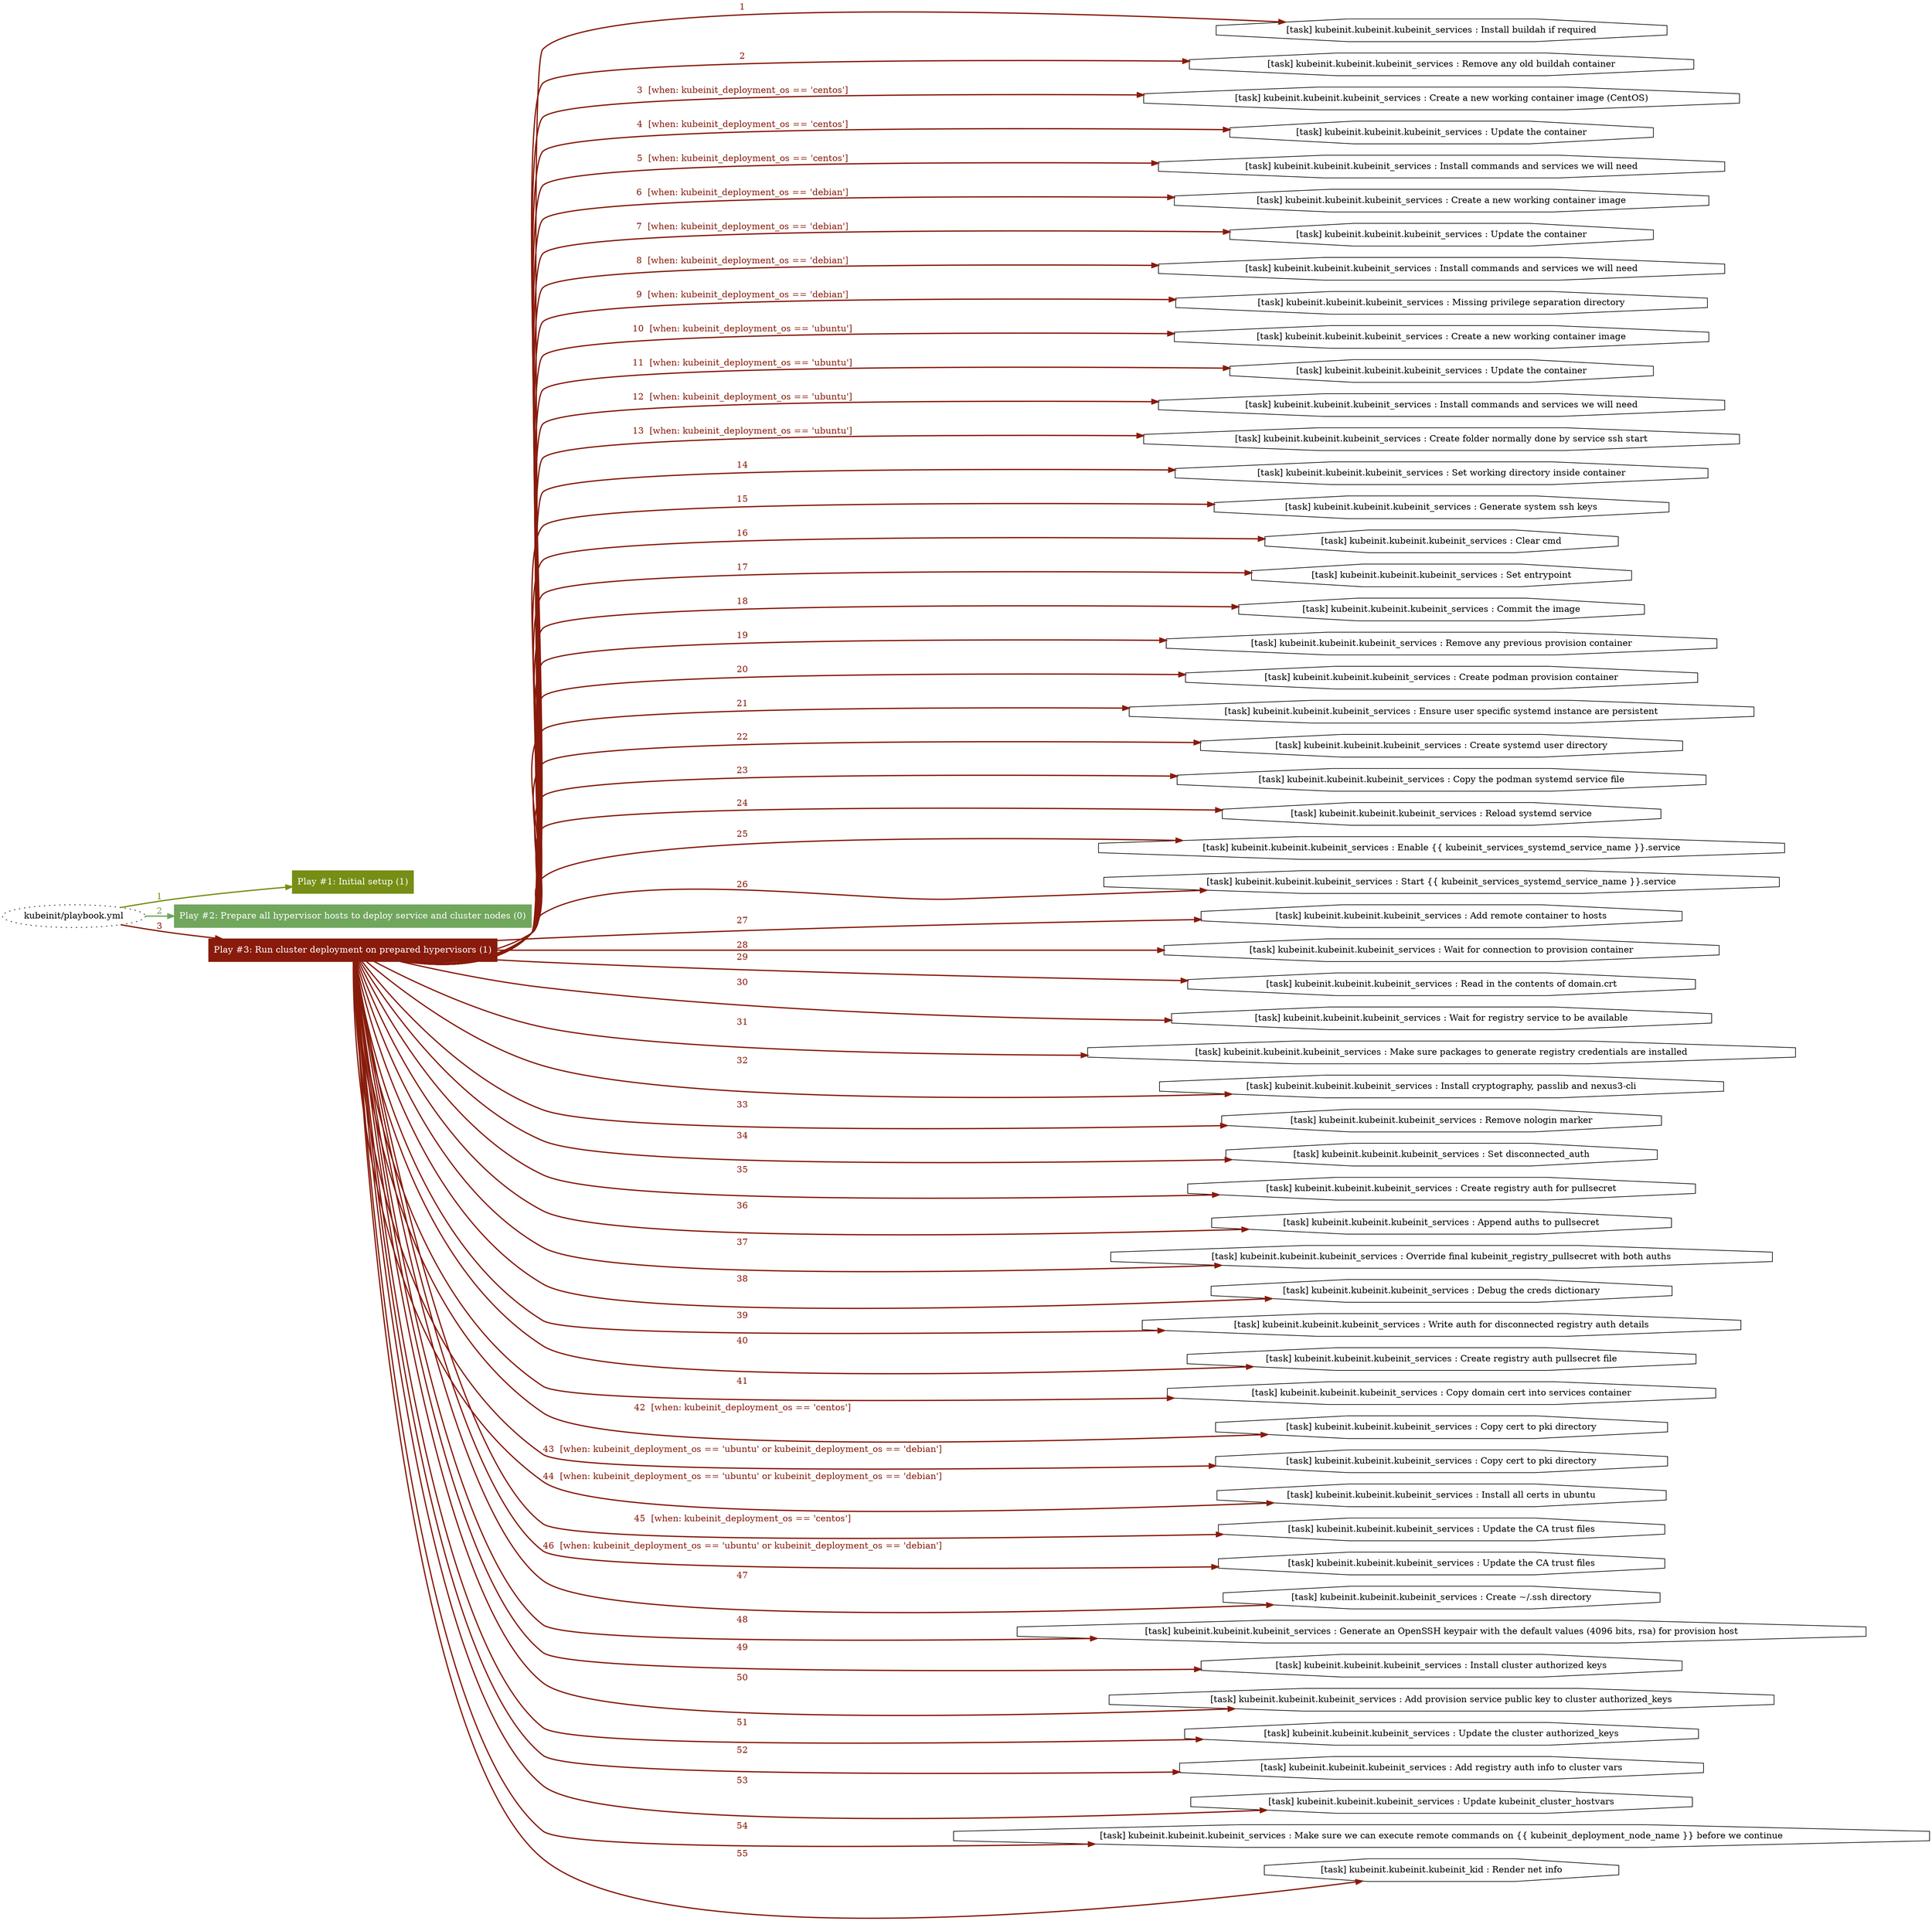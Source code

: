 digraph "kubeinit/playbook.yml "{
	graph [concentrate=true ordering=in rankdir=LR ratio=fill]
	edge [esep=5 sep=10]
	"kubeinit/playbook.yml" [id=root_node style=dotted]
	subgraph "Play #1: Initial setup (1) "{
		"Play #1: Initial setup (1)" [color="#768e15" fontcolor="#ffffff" id="play_c9f8b22f-5595-4347-80f6-857d1be9e843" shape=box style=filled tooltip=localhost]
		"kubeinit/playbook.yml" -> "Play #1: Initial setup (1)" [label=1 color="#768e15" fontcolor="#768e15" id="edge_f1d3d344-e5ad-47c9-93e3-4f072e4108cf" style=bold]
	}
	subgraph "Play #2: Prepare all hypervisor hosts to deploy service and cluster nodes (0) "{
		"Play #2: Prepare all hypervisor hosts to deploy service and cluster nodes (0)" [color="#71a65d" fontcolor="#ffffff" id="play_96ae4bcc-0c53-42a1-9388-ca610afab667" shape=box style=filled tooltip=""]
		"kubeinit/playbook.yml" -> "Play #2: Prepare all hypervisor hosts to deploy service and cluster nodes (0)" [label=2 color="#71a65d" fontcolor="#71a65d" id="edge_a1d12eea-6ec5-40a1-ae2e-e69968babbdb" style=bold]
	}
	subgraph "Play #3: Run cluster deployment on prepared hypervisors (1) "{
		"Play #3: Run cluster deployment on prepared hypervisors (1)" [color="#881b0b" fontcolor="#ffffff" id="play_442ac17f-4831-4b1b-a1be-feda1db00751" shape=box style=filled tooltip=localhost]
		"kubeinit/playbook.yml" -> "Play #3: Run cluster deployment on prepared hypervisors (1)" [label=3 color="#881b0b" fontcolor="#881b0b" id="edge_92721e0c-489e-4f0d-91ed-c3e7374f176e" style=bold]
		"task_f1bcdc63-96ab-4ff9-bd55-5c1ca1c20ac9" [label="[task] kubeinit.kubeinit.kubeinit_services : Install buildah if required" id="task_f1bcdc63-96ab-4ff9-bd55-5c1ca1c20ac9" shape=octagon tooltip="[task] kubeinit.kubeinit.kubeinit_services : Install buildah if required"]
		"Play #3: Run cluster deployment on prepared hypervisors (1)" -> "task_f1bcdc63-96ab-4ff9-bd55-5c1ca1c20ac9" [label=1 color="#881b0b" fontcolor="#881b0b" id="edge_e316c6c3-6e1a-4c7e-900e-90459773847b" style=bold]
		"task_d7957743-6369-469b-af47-c2e1c64cc93a" [label="[task] kubeinit.kubeinit.kubeinit_services : Remove any old buildah container" id="task_d7957743-6369-469b-af47-c2e1c64cc93a" shape=octagon tooltip="[task] kubeinit.kubeinit.kubeinit_services : Remove any old buildah container"]
		"Play #3: Run cluster deployment on prepared hypervisors (1)" -> "task_d7957743-6369-469b-af47-c2e1c64cc93a" [label=2 color="#881b0b" fontcolor="#881b0b" id="edge_cc81a331-e408-439f-8c75-3270047a9de7" style=bold]
		"task_7e302800-b649-47fa-955e-25f22545a563" [label="[task] kubeinit.kubeinit.kubeinit_services : Create a new working container image (CentOS)" id="task_7e302800-b649-47fa-955e-25f22545a563" shape=octagon tooltip="[task] kubeinit.kubeinit.kubeinit_services : Create a new working container image (CentOS)"]
		"Play #3: Run cluster deployment on prepared hypervisors (1)" -> "task_7e302800-b649-47fa-955e-25f22545a563" [label="3  [when: kubeinit_deployment_os == 'centos']" color="#881b0b" fontcolor="#881b0b" id="edge_3576d63f-d298-4c37-a969-bc0ae53daf35" style=bold]
		"task_6a7c39e7-6962-4206-ad25-b2d3220dbc3b" [label="[task] kubeinit.kubeinit.kubeinit_services : Update the container" id="task_6a7c39e7-6962-4206-ad25-b2d3220dbc3b" shape=octagon tooltip="[task] kubeinit.kubeinit.kubeinit_services : Update the container"]
		"Play #3: Run cluster deployment on prepared hypervisors (1)" -> "task_6a7c39e7-6962-4206-ad25-b2d3220dbc3b" [label="4  [when: kubeinit_deployment_os == 'centos']" color="#881b0b" fontcolor="#881b0b" id="edge_9dce118e-11e1-40b7-871a-0315d1079b6e" style=bold]
		"task_35cfb788-8814-42ff-85ea-e2ebafda2c32" [label="[task] kubeinit.kubeinit.kubeinit_services : Install commands and services we will need" id="task_35cfb788-8814-42ff-85ea-e2ebafda2c32" shape=octagon tooltip="[task] kubeinit.kubeinit.kubeinit_services : Install commands and services we will need"]
		"Play #3: Run cluster deployment on prepared hypervisors (1)" -> "task_35cfb788-8814-42ff-85ea-e2ebafda2c32" [label="5  [when: kubeinit_deployment_os == 'centos']" color="#881b0b" fontcolor="#881b0b" id="edge_3014a943-6d0d-4274-9a06-51babb1d498c" style=bold]
		"task_c808e3ed-ae9c-4711-99cc-a993f9cc0dd6" [label="[task] kubeinit.kubeinit.kubeinit_services : Create a new working container image" id="task_c808e3ed-ae9c-4711-99cc-a993f9cc0dd6" shape=octagon tooltip="[task] kubeinit.kubeinit.kubeinit_services : Create a new working container image"]
		"Play #3: Run cluster deployment on prepared hypervisors (1)" -> "task_c808e3ed-ae9c-4711-99cc-a993f9cc0dd6" [label="6  [when: kubeinit_deployment_os == 'debian']" color="#881b0b" fontcolor="#881b0b" id="edge_2fe3df07-528f-4e35-8da8-f77929fb4890" style=bold]
		"task_a7c86cb8-4626-4fec-bfcb-a7a1d071871c" [label="[task] kubeinit.kubeinit.kubeinit_services : Update the container" id="task_a7c86cb8-4626-4fec-bfcb-a7a1d071871c" shape=octagon tooltip="[task] kubeinit.kubeinit.kubeinit_services : Update the container"]
		"Play #3: Run cluster deployment on prepared hypervisors (1)" -> "task_a7c86cb8-4626-4fec-bfcb-a7a1d071871c" [label="7  [when: kubeinit_deployment_os == 'debian']" color="#881b0b" fontcolor="#881b0b" id="edge_1528a082-7f74-4622-9615-eff11b75857a" style=bold]
		"task_607a9b38-eaaf-4aef-bbf2-6f8e9d07d053" [label="[task] kubeinit.kubeinit.kubeinit_services : Install commands and services we will need" id="task_607a9b38-eaaf-4aef-bbf2-6f8e9d07d053" shape=octagon tooltip="[task] kubeinit.kubeinit.kubeinit_services : Install commands and services we will need"]
		"Play #3: Run cluster deployment on prepared hypervisors (1)" -> "task_607a9b38-eaaf-4aef-bbf2-6f8e9d07d053" [label="8  [when: kubeinit_deployment_os == 'debian']" color="#881b0b" fontcolor="#881b0b" id="edge_c026cd25-60f4-40d4-93fa-61b2206616c2" style=bold]
		"task_8fcc5316-5be3-4658-9ecf-6249f32f3ad9" [label="[task] kubeinit.kubeinit.kubeinit_services : Missing privilege separation directory" id="task_8fcc5316-5be3-4658-9ecf-6249f32f3ad9" shape=octagon tooltip="[task] kubeinit.kubeinit.kubeinit_services : Missing privilege separation directory"]
		"Play #3: Run cluster deployment on prepared hypervisors (1)" -> "task_8fcc5316-5be3-4658-9ecf-6249f32f3ad9" [label="9  [when: kubeinit_deployment_os == 'debian']" color="#881b0b" fontcolor="#881b0b" id="edge_5ebb504b-db8d-4278-b4fb-8b918bc076eb" style=bold]
		"task_c4da4bcc-5494-4800-b07a-03cd9512b814" [label="[task] kubeinit.kubeinit.kubeinit_services : Create a new working container image" id="task_c4da4bcc-5494-4800-b07a-03cd9512b814" shape=octagon tooltip="[task] kubeinit.kubeinit.kubeinit_services : Create a new working container image"]
		"Play #3: Run cluster deployment on prepared hypervisors (1)" -> "task_c4da4bcc-5494-4800-b07a-03cd9512b814" [label="10  [when: kubeinit_deployment_os == 'ubuntu']" color="#881b0b" fontcolor="#881b0b" id="edge_497783e1-b26d-4736-b46a-61763c4a6631" style=bold]
		"task_4fb2d678-501a-4be6-86a3-6d898ad68dc3" [label="[task] kubeinit.kubeinit.kubeinit_services : Update the container" id="task_4fb2d678-501a-4be6-86a3-6d898ad68dc3" shape=octagon tooltip="[task] kubeinit.kubeinit.kubeinit_services : Update the container"]
		"Play #3: Run cluster deployment on prepared hypervisors (1)" -> "task_4fb2d678-501a-4be6-86a3-6d898ad68dc3" [label="11  [when: kubeinit_deployment_os == 'ubuntu']" color="#881b0b" fontcolor="#881b0b" id="edge_2d77e926-058b-4b81-9087-87aec42d65b9" style=bold]
		"task_104e168a-aa11-4985-b9e8-f4fc12e1ff23" [label="[task] kubeinit.kubeinit.kubeinit_services : Install commands and services we will need" id="task_104e168a-aa11-4985-b9e8-f4fc12e1ff23" shape=octagon tooltip="[task] kubeinit.kubeinit.kubeinit_services : Install commands and services we will need"]
		"Play #3: Run cluster deployment on prepared hypervisors (1)" -> "task_104e168a-aa11-4985-b9e8-f4fc12e1ff23" [label="12  [when: kubeinit_deployment_os == 'ubuntu']" color="#881b0b" fontcolor="#881b0b" id="edge_2638a47d-fdb3-491b-a39f-7fb8d70c67f4" style=bold]
		"task_adca8f9d-5710-4a6e-8db2-a4d5c0f29710" [label="[task] kubeinit.kubeinit.kubeinit_services : Create folder normally done by service ssh start" id="task_adca8f9d-5710-4a6e-8db2-a4d5c0f29710" shape=octagon tooltip="[task] kubeinit.kubeinit.kubeinit_services : Create folder normally done by service ssh start"]
		"Play #3: Run cluster deployment on prepared hypervisors (1)" -> "task_adca8f9d-5710-4a6e-8db2-a4d5c0f29710" [label="13  [when: kubeinit_deployment_os == 'ubuntu']" color="#881b0b" fontcolor="#881b0b" id="edge_d23345c3-c5d0-495d-9273-d0db884e3b03" style=bold]
		"task_ac91489c-8b1b-4c90-8236-2ce9c4cf7cf6" [label="[task] kubeinit.kubeinit.kubeinit_services : Set working directory inside container" id="task_ac91489c-8b1b-4c90-8236-2ce9c4cf7cf6" shape=octagon tooltip="[task] kubeinit.kubeinit.kubeinit_services : Set working directory inside container"]
		"Play #3: Run cluster deployment on prepared hypervisors (1)" -> "task_ac91489c-8b1b-4c90-8236-2ce9c4cf7cf6" [label=14 color="#881b0b" fontcolor="#881b0b" id="edge_cb07217d-197b-4b87-84fe-d2a06ddad721" style=bold]
		"task_729acd68-450a-4d91-a015-be9bca4fc001" [label="[task] kubeinit.kubeinit.kubeinit_services : Generate system ssh keys" id="task_729acd68-450a-4d91-a015-be9bca4fc001" shape=octagon tooltip="[task] kubeinit.kubeinit.kubeinit_services : Generate system ssh keys"]
		"Play #3: Run cluster deployment on prepared hypervisors (1)" -> "task_729acd68-450a-4d91-a015-be9bca4fc001" [label=15 color="#881b0b" fontcolor="#881b0b" id="edge_b3bf817f-36fc-49e7-ae28-d701c39d7c8c" style=bold]
		"task_7f07fae0-dd3e-4faf-af91-b0bdb6c4a0df" [label="[task] kubeinit.kubeinit.kubeinit_services : Clear cmd" id="task_7f07fae0-dd3e-4faf-af91-b0bdb6c4a0df" shape=octagon tooltip="[task] kubeinit.kubeinit.kubeinit_services : Clear cmd"]
		"Play #3: Run cluster deployment on prepared hypervisors (1)" -> "task_7f07fae0-dd3e-4faf-af91-b0bdb6c4a0df" [label=16 color="#881b0b" fontcolor="#881b0b" id="edge_775605d0-271c-4df2-b14c-533f73ed0d86" style=bold]
		"task_999ce54a-0695-46b8-bfb6-aab05b9fb79d" [label="[task] kubeinit.kubeinit.kubeinit_services : Set entrypoint" id="task_999ce54a-0695-46b8-bfb6-aab05b9fb79d" shape=octagon tooltip="[task] kubeinit.kubeinit.kubeinit_services : Set entrypoint"]
		"Play #3: Run cluster deployment on prepared hypervisors (1)" -> "task_999ce54a-0695-46b8-bfb6-aab05b9fb79d" [label=17 color="#881b0b" fontcolor="#881b0b" id="edge_708bdbd4-db6c-4eb4-8c68-c8f6e86277ce" style=bold]
		"task_47e65858-d5d8-4f49-bd13-6a77fe0eb108" [label="[task] kubeinit.kubeinit.kubeinit_services : Commit the image" id="task_47e65858-d5d8-4f49-bd13-6a77fe0eb108" shape=octagon tooltip="[task] kubeinit.kubeinit.kubeinit_services : Commit the image"]
		"Play #3: Run cluster deployment on prepared hypervisors (1)" -> "task_47e65858-d5d8-4f49-bd13-6a77fe0eb108" [label=18 color="#881b0b" fontcolor="#881b0b" id="edge_d60e59b6-eaeb-4747-92b2-3086f8425a51" style=bold]
		"task_9ca3ae52-abe5-41ac-b37e-2c94681074c5" [label="[task] kubeinit.kubeinit.kubeinit_services : Remove any previous provision container" id="task_9ca3ae52-abe5-41ac-b37e-2c94681074c5" shape=octagon tooltip="[task] kubeinit.kubeinit.kubeinit_services : Remove any previous provision container"]
		"Play #3: Run cluster deployment on prepared hypervisors (1)" -> "task_9ca3ae52-abe5-41ac-b37e-2c94681074c5" [label=19 color="#881b0b" fontcolor="#881b0b" id="edge_6ee3e53d-38ba-4efe-abdb-6c1be15eb071" style=bold]
		"task_504db0a3-9a85-4b82-99c4-0506fdd0943c" [label="[task] kubeinit.kubeinit.kubeinit_services : Create podman provision container" id="task_504db0a3-9a85-4b82-99c4-0506fdd0943c" shape=octagon tooltip="[task] kubeinit.kubeinit.kubeinit_services : Create podman provision container"]
		"Play #3: Run cluster deployment on prepared hypervisors (1)" -> "task_504db0a3-9a85-4b82-99c4-0506fdd0943c" [label=20 color="#881b0b" fontcolor="#881b0b" id="edge_f079f353-427c-4b8a-bd3b-6f9f8050464b" style=bold]
		"task_186f2309-bd24-43f7-a75e-f45e3b198927" [label="[task] kubeinit.kubeinit.kubeinit_services : Ensure user specific systemd instance are persistent" id="task_186f2309-bd24-43f7-a75e-f45e3b198927" shape=octagon tooltip="[task] kubeinit.kubeinit.kubeinit_services : Ensure user specific systemd instance are persistent"]
		"Play #3: Run cluster deployment on prepared hypervisors (1)" -> "task_186f2309-bd24-43f7-a75e-f45e3b198927" [label=21 color="#881b0b" fontcolor="#881b0b" id="edge_bd2f9574-91de-445c-b480-a9d3ce47304b" style=bold]
		"task_e4b91e47-ea2a-4f75-a43d-0d1bfc42bd3a" [label="[task] kubeinit.kubeinit.kubeinit_services : Create systemd user directory" id="task_e4b91e47-ea2a-4f75-a43d-0d1bfc42bd3a" shape=octagon tooltip="[task] kubeinit.kubeinit.kubeinit_services : Create systemd user directory"]
		"Play #3: Run cluster deployment on prepared hypervisors (1)" -> "task_e4b91e47-ea2a-4f75-a43d-0d1bfc42bd3a" [label=22 color="#881b0b" fontcolor="#881b0b" id="edge_7ed38df6-2120-4ef4-a56a-333569896d1b" style=bold]
		"task_de79bd2b-38b2-4052-a9ed-45eefb857407" [label="[task] kubeinit.kubeinit.kubeinit_services : Copy the podman systemd service file" id="task_de79bd2b-38b2-4052-a9ed-45eefb857407" shape=octagon tooltip="[task] kubeinit.kubeinit.kubeinit_services : Copy the podman systemd service file"]
		"Play #3: Run cluster deployment on prepared hypervisors (1)" -> "task_de79bd2b-38b2-4052-a9ed-45eefb857407" [label=23 color="#881b0b" fontcolor="#881b0b" id="edge_2b4fa3c1-ead1-45d7-9b90-dceca37e2f46" style=bold]
		"task_e4395a5c-5a9d-4379-af03-dc0c770d7297" [label="[task] kubeinit.kubeinit.kubeinit_services : Reload systemd service" id="task_e4395a5c-5a9d-4379-af03-dc0c770d7297" shape=octagon tooltip="[task] kubeinit.kubeinit.kubeinit_services : Reload systemd service"]
		"Play #3: Run cluster deployment on prepared hypervisors (1)" -> "task_e4395a5c-5a9d-4379-af03-dc0c770d7297" [label=24 color="#881b0b" fontcolor="#881b0b" id="edge_e7129052-1f9e-45fd-a9dd-7e6e9c078a16" style=bold]
		"task_a4540365-8619-4bde-a150-1d1ec92a5f2f" [label="[task] kubeinit.kubeinit.kubeinit_services : Enable {{ kubeinit_services_systemd_service_name }}.service" id="task_a4540365-8619-4bde-a150-1d1ec92a5f2f" shape=octagon tooltip="[task] kubeinit.kubeinit.kubeinit_services : Enable {{ kubeinit_services_systemd_service_name }}.service"]
		"Play #3: Run cluster deployment on prepared hypervisors (1)" -> "task_a4540365-8619-4bde-a150-1d1ec92a5f2f" [label=25 color="#881b0b" fontcolor="#881b0b" id="edge_707be5ca-a08d-4785-a9c9-8cb4015a9ea0" style=bold]
		"task_6fbb24af-633d-4b11-adef-1bb798c6812a" [label="[task] kubeinit.kubeinit.kubeinit_services : Start {{ kubeinit_services_systemd_service_name }}.service" id="task_6fbb24af-633d-4b11-adef-1bb798c6812a" shape=octagon tooltip="[task] kubeinit.kubeinit.kubeinit_services : Start {{ kubeinit_services_systemd_service_name }}.service"]
		"Play #3: Run cluster deployment on prepared hypervisors (1)" -> "task_6fbb24af-633d-4b11-adef-1bb798c6812a" [label=26 color="#881b0b" fontcolor="#881b0b" id="edge_a97b34ea-f9ca-4dde-bcb2-f3545bb729b8" style=bold]
		"task_f7dbc430-6bf5-4c8f-ba6f-1391f7072773" [label="[task] kubeinit.kubeinit.kubeinit_services : Add remote container to hosts" id="task_f7dbc430-6bf5-4c8f-ba6f-1391f7072773" shape=octagon tooltip="[task] kubeinit.kubeinit.kubeinit_services : Add remote container to hosts"]
		"Play #3: Run cluster deployment on prepared hypervisors (1)" -> "task_f7dbc430-6bf5-4c8f-ba6f-1391f7072773" [label=27 color="#881b0b" fontcolor="#881b0b" id="edge_ae6f39e7-adbf-46ee-94ba-49d3416daddc" style=bold]
		"task_a63fea39-e327-4ed2-b0d0-a3bb09be4f10" [label="[task] kubeinit.kubeinit.kubeinit_services : Wait for connection to provision container" id="task_a63fea39-e327-4ed2-b0d0-a3bb09be4f10" shape=octagon tooltip="[task] kubeinit.kubeinit.kubeinit_services : Wait for connection to provision container"]
		"Play #3: Run cluster deployment on prepared hypervisors (1)" -> "task_a63fea39-e327-4ed2-b0d0-a3bb09be4f10" [label=28 color="#881b0b" fontcolor="#881b0b" id="edge_ec1d9aa0-5305-4664-a6b5-a87b032b6440" style=bold]
		"task_187b8fc1-f2dd-43df-87fc-3653825d99d1" [label="[task] kubeinit.kubeinit.kubeinit_services : Read in the contents of domain.crt" id="task_187b8fc1-f2dd-43df-87fc-3653825d99d1" shape=octagon tooltip="[task] kubeinit.kubeinit.kubeinit_services : Read in the contents of domain.crt"]
		"Play #3: Run cluster deployment on prepared hypervisors (1)" -> "task_187b8fc1-f2dd-43df-87fc-3653825d99d1" [label=29 color="#881b0b" fontcolor="#881b0b" id="edge_baeb2031-3717-4c8b-8d4b-8ac2aec0088e" style=bold]
		"task_5949d8b2-9435-4532-a84e-acdd2af2796e" [label="[task] kubeinit.kubeinit.kubeinit_services : Wait for registry service to be available" id="task_5949d8b2-9435-4532-a84e-acdd2af2796e" shape=octagon tooltip="[task] kubeinit.kubeinit.kubeinit_services : Wait for registry service to be available"]
		"Play #3: Run cluster deployment on prepared hypervisors (1)" -> "task_5949d8b2-9435-4532-a84e-acdd2af2796e" [label=30 color="#881b0b" fontcolor="#881b0b" id="edge_15a03427-f8ea-4305-ac39-43a4b6dd64a9" style=bold]
		"task_fbaf3a1b-aac2-4082-b1c2-cf01621130a2" [label="[task] kubeinit.kubeinit.kubeinit_services : Make sure packages to generate registry credentials are installed" id="task_fbaf3a1b-aac2-4082-b1c2-cf01621130a2" shape=octagon tooltip="[task] kubeinit.kubeinit.kubeinit_services : Make sure packages to generate registry credentials are installed"]
		"Play #3: Run cluster deployment on prepared hypervisors (1)" -> "task_fbaf3a1b-aac2-4082-b1c2-cf01621130a2" [label=31 color="#881b0b" fontcolor="#881b0b" id="edge_25cebd70-ba3f-4c0c-bf3a-c78014c20440" style=bold]
		"task_c2e8bf15-69b1-46ec-8805-0d6e4d4a018c" [label="[task] kubeinit.kubeinit.kubeinit_services : Install cryptography, passlib and nexus3-cli" id="task_c2e8bf15-69b1-46ec-8805-0d6e4d4a018c" shape=octagon tooltip="[task] kubeinit.kubeinit.kubeinit_services : Install cryptography, passlib and nexus3-cli"]
		"Play #3: Run cluster deployment on prepared hypervisors (1)" -> "task_c2e8bf15-69b1-46ec-8805-0d6e4d4a018c" [label=32 color="#881b0b" fontcolor="#881b0b" id="edge_5dfbaeae-67cd-4857-ac51-b26b1aea7a52" style=bold]
		"task_5b66185a-2606-4c8b-868d-9ba677ec34f5" [label="[task] kubeinit.kubeinit.kubeinit_services : Remove nologin marker" id="task_5b66185a-2606-4c8b-868d-9ba677ec34f5" shape=octagon tooltip="[task] kubeinit.kubeinit.kubeinit_services : Remove nologin marker"]
		"Play #3: Run cluster deployment on prepared hypervisors (1)" -> "task_5b66185a-2606-4c8b-868d-9ba677ec34f5" [label=33 color="#881b0b" fontcolor="#881b0b" id="edge_f7331bb4-7dc0-4ea9-bc1b-72763bf637f0" style=bold]
		"task_3217dbec-e988-477e-92d5-190a6f68028b" [label="[task] kubeinit.kubeinit.kubeinit_services : Set disconnected_auth" id="task_3217dbec-e988-477e-92d5-190a6f68028b" shape=octagon tooltip="[task] kubeinit.kubeinit.kubeinit_services : Set disconnected_auth"]
		"Play #3: Run cluster deployment on prepared hypervisors (1)" -> "task_3217dbec-e988-477e-92d5-190a6f68028b" [label=34 color="#881b0b" fontcolor="#881b0b" id="edge_bc8e88b8-a286-4b2b-a01b-ddd45f53a777" style=bold]
		"task_0b4fffbd-6f81-4ce5-b17b-65d6ab6ff947" [label="[task] kubeinit.kubeinit.kubeinit_services : Create registry auth for pullsecret" id="task_0b4fffbd-6f81-4ce5-b17b-65d6ab6ff947" shape=octagon tooltip="[task] kubeinit.kubeinit.kubeinit_services : Create registry auth for pullsecret"]
		"Play #3: Run cluster deployment on prepared hypervisors (1)" -> "task_0b4fffbd-6f81-4ce5-b17b-65d6ab6ff947" [label=35 color="#881b0b" fontcolor="#881b0b" id="edge_50f0fb39-8084-41ee-aa26-e99321f32859" style=bold]
		"task_2d7965f3-75ca-4dab-8c4e-130574cf9e27" [label="[task] kubeinit.kubeinit.kubeinit_services : Append auths to pullsecret" id="task_2d7965f3-75ca-4dab-8c4e-130574cf9e27" shape=octagon tooltip="[task] kubeinit.kubeinit.kubeinit_services : Append auths to pullsecret"]
		"Play #3: Run cluster deployment on prepared hypervisors (1)" -> "task_2d7965f3-75ca-4dab-8c4e-130574cf9e27" [label=36 color="#881b0b" fontcolor="#881b0b" id="edge_856ccab7-56bc-4e18-923e-ea45b794709b" style=bold]
		"task_f17a39c1-9432-4d27-bd06-c494e89eccf7" [label="[task] kubeinit.kubeinit.kubeinit_services : Override final kubeinit_registry_pullsecret with both auths" id="task_f17a39c1-9432-4d27-bd06-c494e89eccf7" shape=octagon tooltip="[task] kubeinit.kubeinit.kubeinit_services : Override final kubeinit_registry_pullsecret with both auths"]
		"Play #3: Run cluster deployment on prepared hypervisors (1)" -> "task_f17a39c1-9432-4d27-bd06-c494e89eccf7" [label=37 color="#881b0b" fontcolor="#881b0b" id="edge_4f7c3115-c1df-4540-9928-a53ad5172796" style=bold]
		"task_f29efc2f-8dc6-47aa-96f5-0ec98cca1d26" [label="[task] kubeinit.kubeinit.kubeinit_services : Debug the creds dictionary" id="task_f29efc2f-8dc6-47aa-96f5-0ec98cca1d26" shape=octagon tooltip="[task] kubeinit.kubeinit.kubeinit_services : Debug the creds dictionary"]
		"Play #3: Run cluster deployment on prepared hypervisors (1)" -> "task_f29efc2f-8dc6-47aa-96f5-0ec98cca1d26" [label=38 color="#881b0b" fontcolor="#881b0b" id="edge_ece70404-64a0-4f3f-a495-c88a351fe9a1" style=bold]
		"task_431538ad-dda6-4ba3-b4ae-5db1cd84593c" [label="[task] kubeinit.kubeinit.kubeinit_services : Write auth for disconnected registry auth details" id="task_431538ad-dda6-4ba3-b4ae-5db1cd84593c" shape=octagon tooltip="[task] kubeinit.kubeinit.kubeinit_services : Write auth for disconnected registry auth details"]
		"Play #3: Run cluster deployment on prepared hypervisors (1)" -> "task_431538ad-dda6-4ba3-b4ae-5db1cd84593c" [label=39 color="#881b0b" fontcolor="#881b0b" id="edge_afc6604e-f8e4-47b6-b9c2-4f386a31fc2e" style=bold]
		"task_41f3874c-c1af-4f61-913b-a20a54275c57" [label="[task] kubeinit.kubeinit.kubeinit_services : Create registry auth pullsecret file" id="task_41f3874c-c1af-4f61-913b-a20a54275c57" shape=octagon tooltip="[task] kubeinit.kubeinit.kubeinit_services : Create registry auth pullsecret file"]
		"Play #3: Run cluster deployment on prepared hypervisors (1)" -> "task_41f3874c-c1af-4f61-913b-a20a54275c57" [label=40 color="#881b0b" fontcolor="#881b0b" id="edge_e80f9ad6-dccf-462b-8b00-4486b5518d4e" style=bold]
		"task_9a63bf22-fff4-4c1d-8071-2fa0bfa6d659" [label="[task] kubeinit.kubeinit.kubeinit_services : Copy domain cert into services container" id="task_9a63bf22-fff4-4c1d-8071-2fa0bfa6d659" shape=octagon tooltip="[task] kubeinit.kubeinit.kubeinit_services : Copy domain cert into services container"]
		"Play #3: Run cluster deployment on prepared hypervisors (1)" -> "task_9a63bf22-fff4-4c1d-8071-2fa0bfa6d659" [label=41 color="#881b0b" fontcolor="#881b0b" id="edge_b95cc78c-8e6a-404d-8a52-702c452a8b56" style=bold]
		"task_2c65e82e-2513-422e-a406-c66db866697e" [label="[task] kubeinit.kubeinit.kubeinit_services : Copy cert to pki directory" id="task_2c65e82e-2513-422e-a406-c66db866697e" shape=octagon tooltip="[task] kubeinit.kubeinit.kubeinit_services : Copy cert to pki directory"]
		"Play #3: Run cluster deployment on prepared hypervisors (1)" -> "task_2c65e82e-2513-422e-a406-c66db866697e" [label="42  [when: kubeinit_deployment_os == 'centos']" color="#881b0b" fontcolor="#881b0b" id="edge_d363cfca-5e13-4bda-83cc-08834eeef8f3" style=bold]
		"task_e8d3fac2-9d26-4ad9-a8d8-978dfbb450e5" [label="[task] kubeinit.kubeinit.kubeinit_services : Copy cert to pki directory" id="task_e8d3fac2-9d26-4ad9-a8d8-978dfbb450e5" shape=octagon tooltip="[task] kubeinit.kubeinit.kubeinit_services : Copy cert to pki directory"]
		"Play #3: Run cluster deployment on prepared hypervisors (1)" -> "task_e8d3fac2-9d26-4ad9-a8d8-978dfbb450e5" [label="43  [when: kubeinit_deployment_os == 'ubuntu' or kubeinit_deployment_os == 'debian']" color="#881b0b" fontcolor="#881b0b" id="edge_d24c1803-af17-469d-b025-10ea254b6728" style=bold]
		"task_d106bd1d-09f1-425e-bdd7-7733ecc729fb" [label="[task] kubeinit.kubeinit.kubeinit_services : Install all certs in ubuntu" id="task_d106bd1d-09f1-425e-bdd7-7733ecc729fb" shape=octagon tooltip="[task] kubeinit.kubeinit.kubeinit_services : Install all certs in ubuntu"]
		"Play #3: Run cluster deployment on prepared hypervisors (1)" -> "task_d106bd1d-09f1-425e-bdd7-7733ecc729fb" [label="44  [when: kubeinit_deployment_os == 'ubuntu' or kubeinit_deployment_os == 'debian']" color="#881b0b" fontcolor="#881b0b" id="edge_a4d36425-c49f-4ad3-ab2f-6034d402f28d" style=bold]
		"task_e3a17a63-9ff3-402e-b983-2d96566beefe" [label="[task] kubeinit.kubeinit.kubeinit_services : Update the CA trust files" id="task_e3a17a63-9ff3-402e-b983-2d96566beefe" shape=octagon tooltip="[task] kubeinit.kubeinit.kubeinit_services : Update the CA trust files"]
		"Play #3: Run cluster deployment on prepared hypervisors (1)" -> "task_e3a17a63-9ff3-402e-b983-2d96566beefe" [label="45  [when: kubeinit_deployment_os == 'centos']" color="#881b0b" fontcolor="#881b0b" id="edge_46365254-c067-46ce-b3c2-6e89f94df59c" style=bold]
		"task_e5bc160a-3764-4b47-8790-c95f1ed6af56" [label="[task] kubeinit.kubeinit.kubeinit_services : Update the CA trust files" id="task_e5bc160a-3764-4b47-8790-c95f1ed6af56" shape=octagon tooltip="[task] kubeinit.kubeinit.kubeinit_services : Update the CA trust files"]
		"Play #3: Run cluster deployment on prepared hypervisors (1)" -> "task_e5bc160a-3764-4b47-8790-c95f1ed6af56" [label="46  [when: kubeinit_deployment_os == 'ubuntu' or kubeinit_deployment_os == 'debian']" color="#881b0b" fontcolor="#881b0b" id="edge_0848a0a9-023c-47fe-b744-93187d904140" style=bold]
		"task_a7f27dc8-fddc-4d9b-b2e2-0ea77fecad53" [label="[task] kubeinit.kubeinit.kubeinit_services : Create ~/.ssh directory" id="task_a7f27dc8-fddc-4d9b-b2e2-0ea77fecad53" shape=octagon tooltip="[task] kubeinit.kubeinit.kubeinit_services : Create ~/.ssh directory"]
		"Play #3: Run cluster deployment on prepared hypervisors (1)" -> "task_a7f27dc8-fddc-4d9b-b2e2-0ea77fecad53" [label=47 color="#881b0b" fontcolor="#881b0b" id="edge_78c072b4-efd7-43e4-a53c-2369c9ae0033" style=bold]
		"task_a4330b5e-604e-40ff-919a-c72c05d25e72" [label="[task] kubeinit.kubeinit.kubeinit_services : Generate an OpenSSH keypair with the default values (4096 bits, rsa) for provision host" id="task_a4330b5e-604e-40ff-919a-c72c05d25e72" shape=octagon tooltip="[task] kubeinit.kubeinit.kubeinit_services : Generate an OpenSSH keypair with the default values (4096 bits, rsa) for provision host"]
		"Play #3: Run cluster deployment on prepared hypervisors (1)" -> "task_a4330b5e-604e-40ff-919a-c72c05d25e72" [label=48 color="#881b0b" fontcolor="#881b0b" id="edge_5e48bd73-d673-4c68-a8bc-4e053cfd3eff" style=bold]
		"task_5712e502-1fd1-4781-8a63-7593a5e3e573" [label="[task] kubeinit.kubeinit.kubeinit_services : Install cluster authorized keys" id="task_5712e502-1fd1-4781-8a63-7593a5e3e573" shape=octagon tooltip="[task] kubeinit.kubeinit.kubeinit_services : Install cluster authorized keys"]
		"Play #3: Run cluster deployment on prepared hypervisors (1)" -> "task_5712e502-1fd1-4781-8a63-7593a5e3e573" [label=49 color="#881b0b" fontcolor="#881b0b" id="edge_45480ad0-2451-45fd-ba93-d100bee9f7b6" style=bold]
		"task_73314882-a9c9-4bb8-ba14-fce6466f227f" [label="[task] kubeinit.kubeinit.kubeinit_services : Add provision service public key to cluster authorized_keys" id="task_73314882-a9c9-4bb8-ba14-fce6466f227f" shape=octagon tooltip="[task] kubeinit.kubeinit.kubeinit_services : Add provision service public key to cluster authorized_keys"]
		"Play #3: Run cluster deployment on prepared hypervisors (1)" -> "task_73314882-a9c9-4bb8-ba14-fce6466f227f" [label=50 color="#881b0b" fontcolor="#881b0b" id="edge_c3244df0-1384-49e1-9f36-129da590c44d" style=bold]
		"task_5e43f535-3000-4325-a6e1-c444acbd55df" [label="[task] kubeinit.kubeinit.kubeinit_services : Update the cluster authorized_keys" id="task_5e43f535-3000-4325-a6e1-c444acbd55df" shape=octagon tooltip="[task] kubeinit.kubeinit.kubeinit_services : Update the cluster authorized_keys"]
		"Play #3: Run cluster deployment on prepared hypervisors (1)" -> "task_5e43f535-3000-4325-a6e1-c444acbd55df" [label=51 color="#881b0b" fontcolor="#881b0b" id="edge_6ad63f2f-6a61-4edb-9938-78aff36c85f2" style=bold]
		"task_6deb08cd-b2a7-4bf8-b4b2-f4244d3f0637" [label="[task] kubeinit.kubeinit.kubeinit_services : Add registry auth info to cluster vars" id="task_6deb08cd-b2a7-4bf8-b4b2-f4244d3f0637" shape=octagon tooltip="[task] kubeinit.kubeinit.kubeinit_services : Add registry auth info to cluster vars"]
		"Play #3: Run cluster deployment on prepared hypervisors (1)" -> "task_6deb08cd-b2a7-4bf8-b4b2-f4244d3f0637" [label=52 color="#881b0b" fontcolor="#881b0b" id="edge_1d36f278-80aa-45ad-8a52-567279383a14" style=bold]
		"task_a23bbb2f-746a-4a8e-971d-46a2e9d5dd32" [label="[task] kubeinit.kubeinit.kubeinit_services : Update kubeinit_cluster_hostvars" id="task_a23bbb2f-746a-4a8e-971d-46a2e9d5dd32" shape=octagon tooltip="[task] kubeinit.kubeinit.kubeinit_services : Update kubeinit_cluster_hostvars"]
		"Play #3: Run cluster deployment on prepared hypervisors (1)" -> "task_a23bbb2f-746a-4a8e-971d-46a2e9d5dd32" [label=53 color="#881b0b" fontcolor="#881b0b" id="edge_f120cde5-4dbf-461f-9364-643dda5b21ae" style=bold]
		"task_d2b509b0-316e-4e9c-9c1c-116b3b20a03d" [label="[task] kubeinit.kubeinit.kubeinit_services : Make sure we can execute remote commands on {{ kubeinit_deployment_node_name }} before we continue" id="task_d2b509b0-316e-4e9c-9c1c-116b3b20a03d" shape=octagon tooltip="[task] kubeinit.kubeinit.kubeinit_services : Make sure we can execute remote commands on {{ kubeinit_deployment_node_name }} before we continue"]
		"Play #3: Run cluster deployment on prepared hypervisors (1)" -> "task_d2b509b0-316e-4e9c-9c1c-116b3b20a03d" [label=54 color="#881b0b" fontcolor="#881b0b" id="edge_5b9bf8d3-5b04-413c-a21b-6b1d8b7fdb88" style=bold]
		"task_7042f912-13bc-48bf-9ee0-8e5d47234224" [label="[task] kubeinit.kubeinit.kubeinit_kid : Render net info" id="task_7042f912-13bc-48bf-9ee0-8e5d47234224" shape=octagon tooltip="[task] kubeinit.kubeinit.kubeinit_kid : Render net info"]
		"Play #3: Run cluster deployment on prepared hypervisors (1)" -> "task_7042f912-13bc-48bf-9ee0-8e5d47234224" [label=55 color="#881b0b" fontcolor="#881b0b" id="edge_cefd739f-3f6f-4974-bd26-6f8e7839c4cd" style=bold]
	}
}
